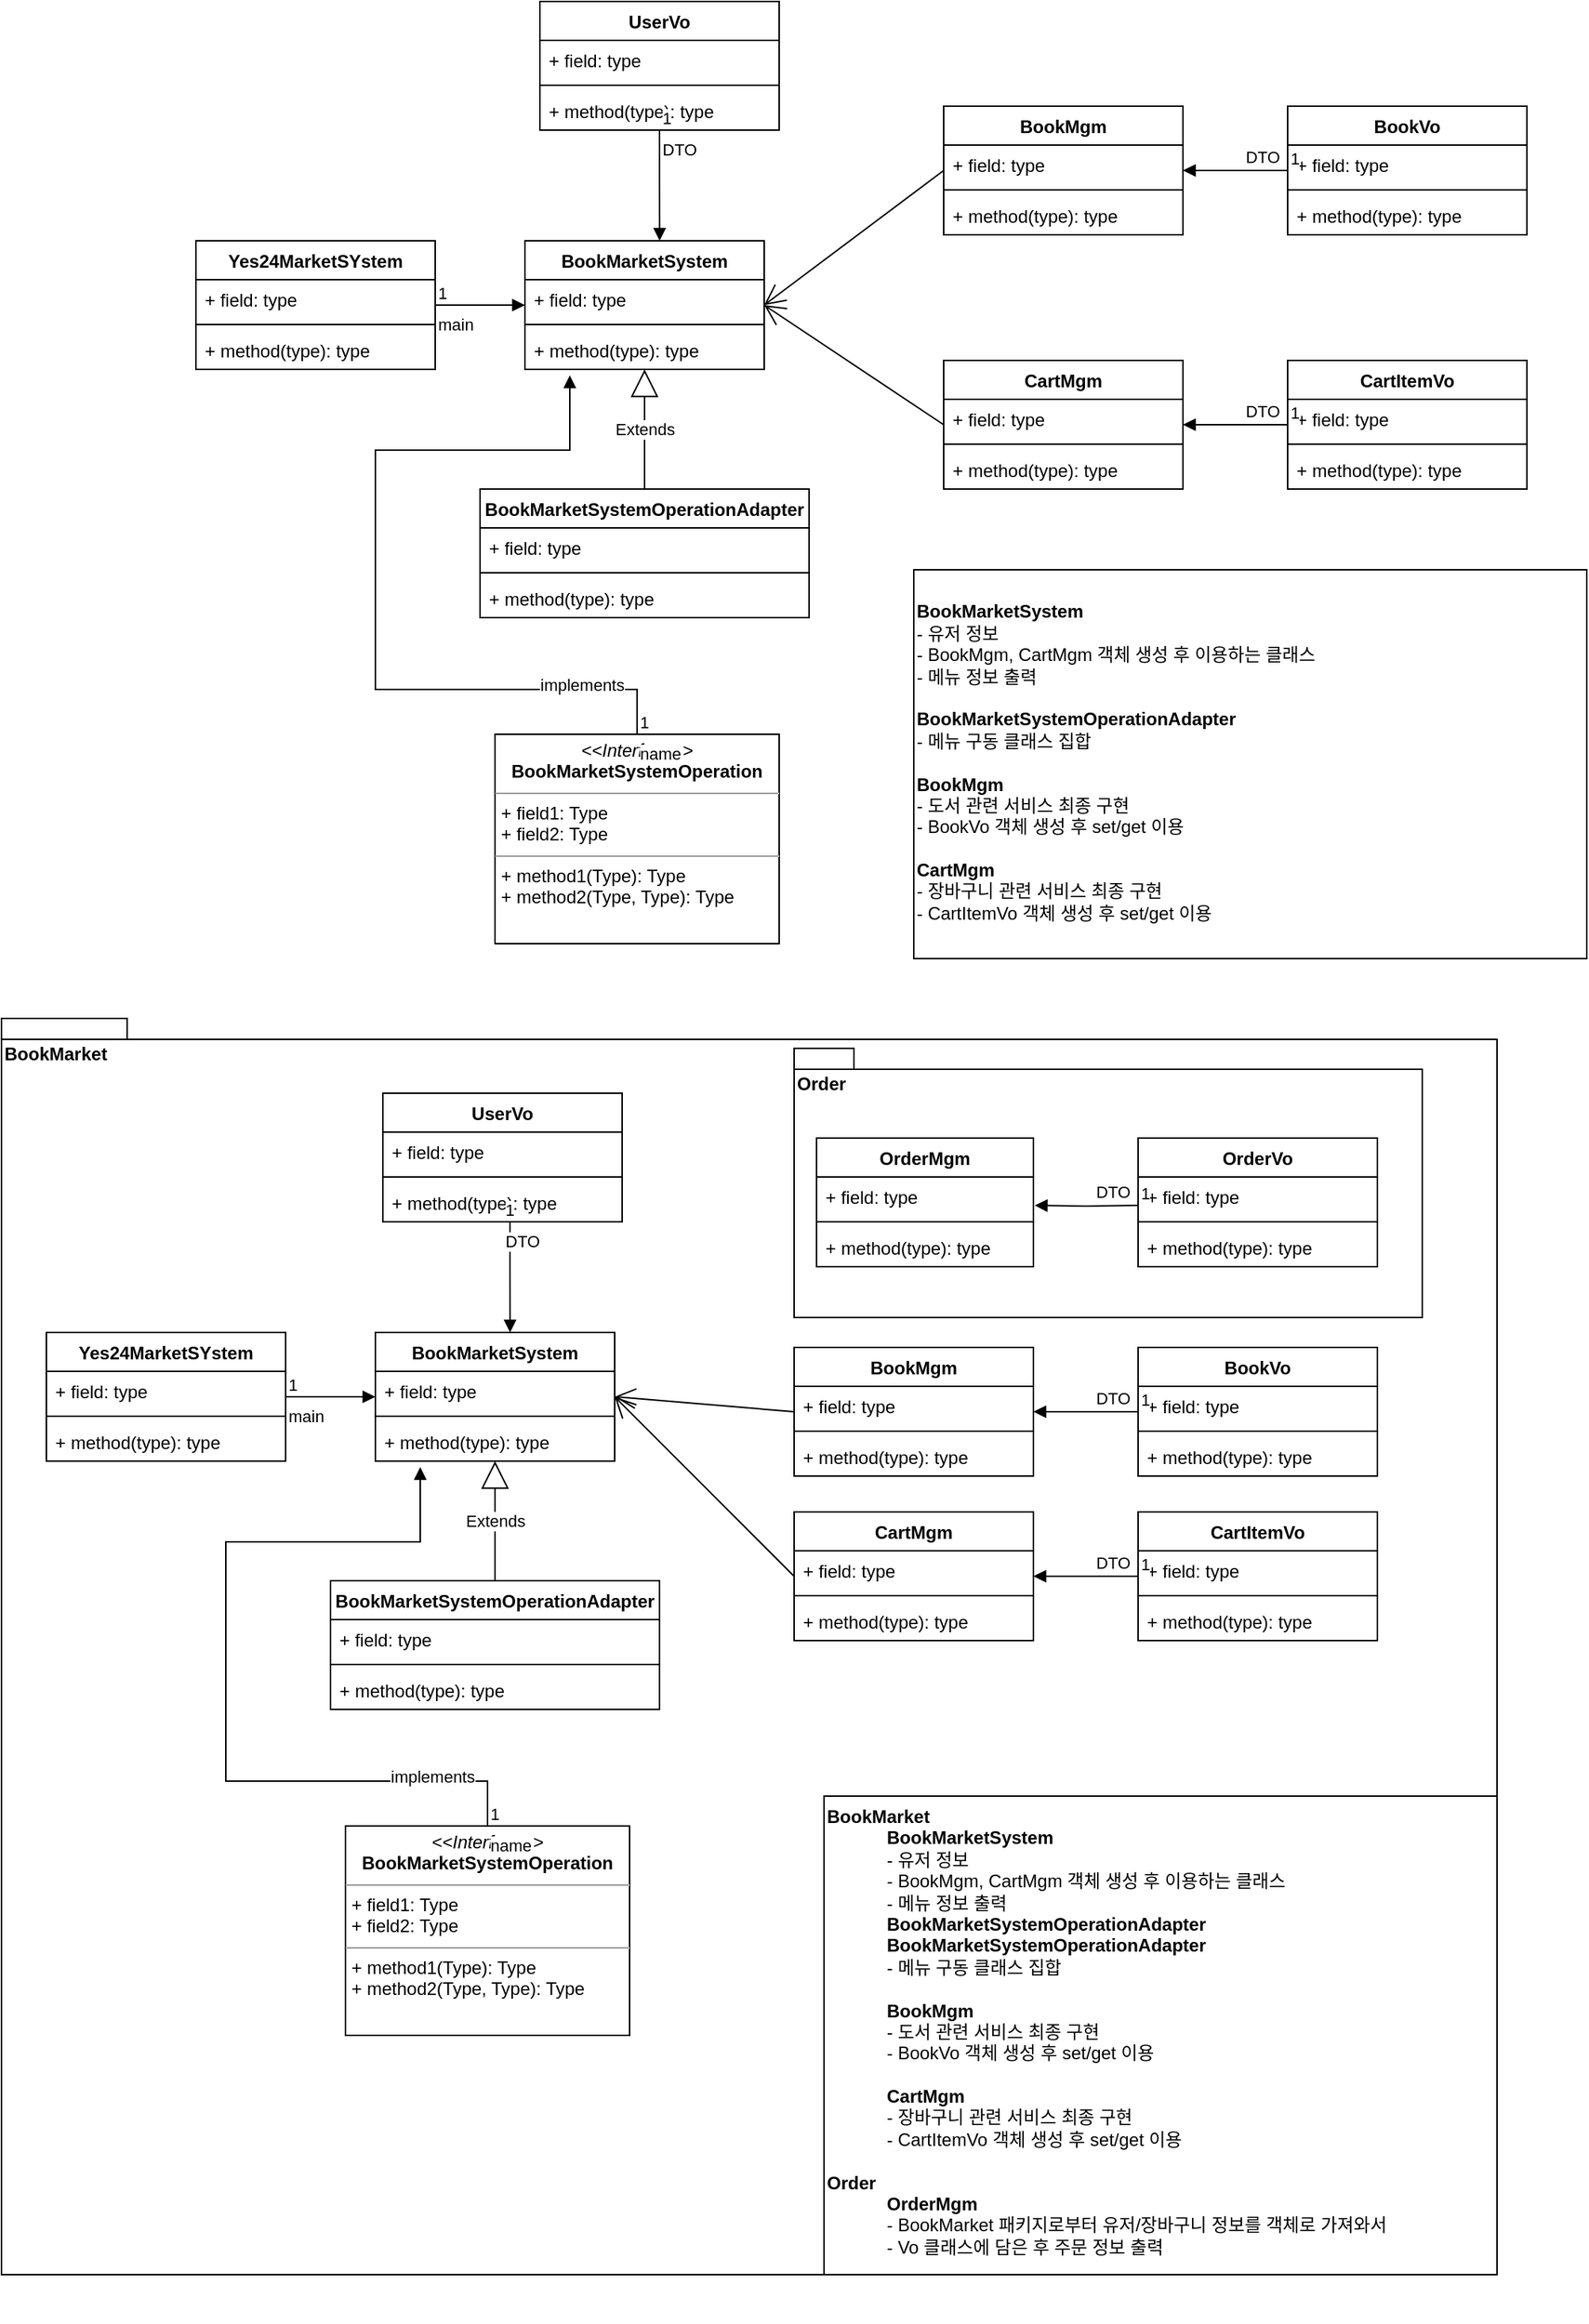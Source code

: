 <mxfile version="21.0.6" type="gitlab">
  <diagram id="C5RBs43oDa-KdzZeNtuy" name="Page-1">
    <mxGraphModel dx="2360" dy="715" grid="1" gridSize="10" guides="1" tooltips="1" connect="1" arrows="1" fold="1" page="1" pageScale="1" pageWidth="827" pageHeight="1169" math="0" shadow="0">
      <root>
        <mxCell id="WIyWlLk6GJQsqaUBKTNV-0" />
        <mxCell id="WIyWlLk6GJQsqaUBKTNV-1" parent="WIyWlLk6GJQsqaUBKTNV-0" />
        <mxCell id="LQN8bgo4I0z89hcwn47e-52" value="BookMarket" style="shape=folder;fontStyle=1;spacingTop=10;tabWidth=40;tabHeight=14;tabPosition=left;html=1;whiteSpace=wrap;align=left;verticalAlign=top;" vertex="1" parent="WIyWlLk6GJQsqaUBKTNV-1">
          <mxGeometry x="-370" y="720" width="1000" height="840" as="geometry" />
        </mxCell>
        <mxCell id="460vNjcU1viaI7TTFJsn-0" value="BookMarketSystem" style="swimlane;fontStyle=1;align=center;verticalAlign=top;childLayout=stackLayout;horizontal=1;startSize=26;horizontalStack=0;resizeParent=1;resizeParentMax=0;resizeLast=0;collapsible=1;marginBottom=0;movable=1;resizable=1;rotatable=1;deletable=1;editable=1;connectable=1;" parent="WIyWlLk6GJQsqaUBKTNV-1" vertex="1">
          <mxGeometry x="-20" y="200" width="160" height="86" as="geometry" />
        </mxCell>
        <mxCell id="460vNjcU1viaI7TTFJsn-1" value="+ field: type" style="text;strokeColor=none;fillColor=none;align=left;verticalAlign=top;spacingLeft=4;spacingRight=4;overflow=hidden;rotatable=0;points=[[0,0.5],[1,0.5]];portConstraint=eastwest;movable=0;resizable=0;deletable=0;editable=0;connectable=0;" parent="460vNjcU1viaI7TTFJsn-0" vertex="1">
          <mxGeometry y="26" width="160" height="26" as="geometry" />
        </mxCell>
        <mxCell id="460vNjcU1viaI7TTFJsn-2" value="" style="line;strokeWidth=1;fillColor=none;align=left;verticalAlign=middle;spacingTop=-1;spacingLeft=3;spacingRight=3;rotatable=0;labelPosition=right;points=[];portConstraint=eastwest;movable=0;resizable=0;deletable=0;editable=0;connectable=0;" parent="460vNjcU1viaI7TTFJsn-0" vertex="1">
          <mxGeometry y="52" width="160" height="8" as="geometry" />
        </mxCell>
        <mxCell id="460vNjcU1viaI7TTFJsn-3" value="+ method(type): type" style="text;strokeColor=none;fillColor=none;align=left;verticalAlign=top;spacingLeft=4;spacingRight=4;overflow=hidden;rotatable=0;points=[[0,0.5],[1,0.5]];portConstraint=eastwest;movable=0;resizable=0;deletable=0;editable=0;connectable=0;" parent="460vNjcU1viaI7TTFJsn-0" vertex="1">
          <mxGeometry y="60" width="160" height="26" as="geometry" />
        </mxCell>
        <mxCell id="460vNjcU1viaI7TTFJsn-28" value="BookMarketSystemOperationAdapter&#xa;&#xa;" style="swimlane;fontStyle=1;align=center;verticalAlign=top;childLayout=stackLayout;horizontal=1;startSize=26;horizontalStack=0;resizeParent=1;resizeParentMax=0;resizeLast=0;collapsible=1;marginBottom=0;movable=1;resizable=1;rotatable=1;deletable=1;editable=1;connectable=1;" parent="WIyWlLk6GJQsqaUBKTNV-1" vertex="1">
          <mxGeometry x="-50" y="366" width="220" height="86" as="geometry" />
        </mxCell>
        <mxCell id="460vNjcU1viaI7TTFJsn-29" value="+ field: type" style="text;strokeColor=none;fillColor=none;align=left;verticalAlign=top;spacingLeft=4;spacingRight=4;overflow=hidden;rotatable=1;points=[[0,0.5],[1,0.5]];portConstraint=eastwest;movable=1;resizable=1;deletable=1;editable=1;connectable=1;" parent="460vNjcU1viaI7TTFJsn-28" vertex="1">
          <mxGeometry y="26" width="220" height="26" as="geometry" />
        </mxCell>
        <mxCell id="460vNjcU1viaI7TTFJsn-30" value="" style="line;strokeWidth=1;fillColor=none;align=left;verticalAlign=middle;spacingTop=-1;spacingLeft=3;spacingRight=3;rotatable=1;labelPosition=right;points=[];portConstraint=eastwest;movable=1;resizable=1;deletable=1;editable=1;connectable=1;" parent="460vNjcU1viaI7TTFJsn-28" vertex="1">
          <mxGeometry y="52" width="220" height="8" as="geometry" />
        </mxCell>
        <mxCell id="460vNjcU1viaI7TTFJsn-31" value="+ method(type): type" style="text;strokeColor=none;fillColor=none;align=left;verticalAlign=top;spacingLeft=4;spacingRight=4;overflow=hidden;rotatable=1;points=[[0,0.5],[1,0.5]];portConstraint=eastwest;movable=1;resizable=1;deletable=1;editable=1;connectable=1;" parent="460vNjcU1viaI7TTFJsn-28" vertex="1">
          <mxGeometry y="60" width="220" height="26" as="geometry" />
        </mxCell>
        <mxCell id="460vNjcU1viaI7TTFJsn-32" value="BookMgm&#xa;" style="swimlane;fontStyle=1;align=center;verticalAlign=top;childLayout=stackLayout;horizontal=1;startSize=26;horizontalStack=0;resizeParent=1;resizeParentMax=0;resizeLast=0;collapsible=1;marginBottom=0;movable=1;resizable=1;rotatable=1;deletable=1;editable=1;connectable=1;" parent="WIyWlLk6GJQsqaUBKTNV-1" vertex="1">
          <mxGeometry x="260" y="110" width="160" height="86" as="geometry" />
        </mxCell>
        <mxCell id="460vNjcU1viaI7TTFJsn-33" value="+ field: type" style="text;strokeColor=none;fillColor=none;align=left;verticalAlign=top;spacingLeft=4;spacingRight=4;overflow=hidden;rotatable=0;points=[[0,0.5],[1,0.5]];portConstraint=eastwest;movable=0;resizable=0;deletable=0;editable=0;connectable=0;" parent="460vNjcU1viaI7TTFJsn-32" vertex="1">
          <mxGeometry y="26" width="160" height="26" as="geometry" />
        </mxCell>
        <mxCell id="460vNjcU1viaI7TTFJsn-34" value="" style="line;strokeWidth=1;fillColor=none;align=left;verticalAlign=middle;spacingTop=-1;spacingLeft=3;spacingRight=3;rotatable=0;labelPosition=right;points=[];portConstraint=eastwest;movable=0;resizable=0;deletable=0;editable=0;connectable=0;" parent="460vNjcU1viaI7TTFJsn-32" vertex="1">
          <mxGeometry y="52" width="160" height="8" as="geometry" />
        </mxCell>
        <mxCell id="460vNjcU1viaI7TTFJsn-35" value="+ method(type): type" style="text;strokeColor=none;fillColor=none;align=left;verticalAlign=top;spacingLeft=4;spacingRight=4;overflow=hidden;rotatable=0;points=[[0,0.5],[1,0.5]];portConstraint=eastwest;movable=0;resizable=0;deletable=0;editable=0;connectable=0;" parent="460vNjcU1viaI7TTFJsn-32" vertex="1">
          <mxGeometry y="60" width="160" height="26" as="geometry" />
        </mxCell>
        <mxCell id="460vNjcU1viaI7TTFJsn-36" value="BookVo" style="swimlane;fontStyle=1;align=center;verticalAlign=top;childLayout=stackLayout;horizontal=1;startSize=26;horizontalStack=0;resizeParent=1;resizeParentMax=0;resizeLast=0;collapsible=1;marginBottom=0;movable=1;resizable=1;rotatable=1;deletable=1;editable=1;connectable=1;" parent="WIyWlLk6GJQsqaUBKTNV-1" vertex="1">
          <mxGeometry x="490" y="110" width="160" height="86" as="geometry" />
        </mxCell>
        <mxCell id="460vNjcU1viaI7TTFJsn-37" value="+ field: type" style="text;strokeColor=none;fillColor=none;align=left;verticalAlign=top;spacingLeft=4;spacingRight=4;overflow=hidden;rotatable=0;points=[[0,0.5],[1,0.5]];portConstraint=eastwest;movable=0;resizable=0;deletable=0;editable=0;connectable=0;" parent="460vNjcU1viaI7TTFJsn-36" vertex="1">
          <mxGeometry y="26" width="160" height="26" as="geometry" />
        </mxCell>
        <mxCell id="460vNjcU1viaI7TTFJsn-38" value="" style="line;strokeWidth=1;fillColor=none;align=left;verticalAlign=middle;spacingTop=-1;spacingLeft=3;spacingRight=3;rotatable=0;labelPosition=right;points=[];portConstraint=eastwest;movable=0;resizable=0;deletable=0;editable=0;connectable=0;" parent="460vNjcU1viaI7TTFJsn-36" vertex="1">
          <mxGeometry y="52" width="160" height="8" as="geometry" />
        </mxCell>
        <mxCell id="460vNjcU1viaI7TTFJsn-39" value="+ method(type): type" style="text;strokeColor=none;fillColor=none;align=left;verticalAlign=top;spacingLeft=4;spacingRight=4;overflow=hidden;rotatable=0;points=[[0,0.5],[1,0.5]];portConstraint=eastwest;movable=0;resizable=0;deletable=0;editable=0;connectable=0;" parent="460vNjcU1viaI7TTFJsn-36" vertex="1">
          <mxGeometry y="60" width="160" height="26" as="geometry" />
        </mxCell>
        <mxCell id="460vNjcU1viaI7TTFJsn-40" value="CartItemVo" style="swimlane;fontStyle=1;align=center;verticalAlign=top;childLayout=stackLayout;horizontal=1;startSize=26;horizontalStack=0;resizeParent=1;resizeParentMax=0;resizeLast=0;collapsible=1;marginBottom=0;movable=1;resizable=1;rotatable=1;deletable=1;editable=1;connectable=1;" parent="WIyWlLk6GJQsqaUBKTNV-1" vertex="1">
          <mxGeometry x="490" y="280" width="160" height="86" as="geometry" />
        </mxCell>
        <mxCell id="460vNjcU1viaI7TTFJsn-41" value="+ field: type" style="text;strokeColor=none;fillColor=none;align=left;verticalAlign=top;spacingLeft=4;spacingRight=4;overflow=hidden;rotatable=0;points=[[0,0.5],[1,0.5]];portConstraint=eastwest;movable=0;resizable=0;deletable=0;editable=0;connectable=0;" parent="460vNjcU1viaI7TTFJsn-40" vertex="1">
          <mxGeometry y="26" width="160" height="26" as="geometry" />
        </mxCell>
        <mxCell id="460vNjcU1viaI7TTFJsn-42" value="" style="line;strokeWidth=1;fillColor=none;align=left;verticalAlign=middle;spacingTop=-1;spacingLeft=3;spacingRight=3;rotatable=0;labelPosition=right;points=[];portConstraint=eastwest;movable=0;resizable=0;deletable=0;editable=0;connectable=0;" parent="460vNjcU1viaI7TTFJsn-40" vertex="1">
          <mxGeometry y="52" width="160" height="8" as="geometry" />
        </mxCell>
        <mxCell id="460vNjcU1viaI7TTFJsn-43" value="+ method(type): type" style="text;strokeColor=none;fillColor=none;align=left;verticalAlign=top;spacingLeft=4;spacingRight=4;overflow=hidden;rotatable=0;points=[[0,0.5],[1,0.5]];portConstraint=eastwest;movable=0;resizable=0;deletable=0;editable=0;connectable=0;" parent="460vNjcU1viaI7TTFJsn-40" vertex="1">
          <mxGeometry y="60" width="160" height="26" as="geometry" />
        </mxCell>
        <mxCell id="460vNjcU1viaI7TTFJsn-44" value="CartMgm" style="swimlane;fontStyle=1;align=center;verticalAlign=top;childLayout=stackLayout;horizontal=1;startSize=26;horizontalStack=0;resizeParent=1;resizeParentMax=0;resizeLast=0;collapsible=1;marginBottom=0;movable=1;resizable=1;rotatable=1;deletable=1;editable=1;connectable=1;" parent="WIyWlLk6GJQsqaUBKTNV-1" vertex="1">
          <mxGeometry x="260" y="280" width="160" height="86" as="geometry" />
        </mxCell>
        <mxCell id="460vNjcU1viaI7TTFJsn-45" value="+ field: type" style="text;strokeColor=none;fillColor=none;align=left;verticalAlign=top;spacingLeft=4;spacingRight=4;overflow=hidden;rotatable=0;points=[[0,0.5],[1,0.5]];portConstraint=eastwest;movable=0;resizable=0;deletable=0;editable=0;connectable=0;" parent="460vNjcU1viaI7TTFJsn-44" vertex="1">
          <mxGeometry y="26" width="160" height="26" as="geometry" />
        </mxCell>
        <mxCell id="460vNjcU1viaI7TTFJsn-46" value="" style="line;strokeWidth=1;fillColor=none;align=left;verticalAlign=middle;spacingTop=-1;spacingLeft=3;spacingRight=3;rotatable=0;labelPosition=right;points=[];portConstraint=eastwest;movable=0;resizable=0;deletable=0;editable=0;connectable=0;" parent="460vNjcU1viaI7TTFJsn-44" vertex="1">
          <mxGeometry y="52" width="160" height="8" as="geometry" />
        </mxCell>
        <mxCell id="460vNjcU1viaI7TTFJsn-47" value="+ method(type): type" style="text;strokeColor=none;fillColor=none;align=left;verticalAlign=top;spacingLeft=4;spacingRight=4;overflow=hidden;rotatable=0;points=[[0,0.5],[1,0.5]];portConstraint=eastwest;movable=0;resizable=0;deletable=0;editable=0;connectable=0;" parent="460vNjcU1viaI7TTFJsn-44" vertex="1">
          <mxGeometry y="60" width="160" height="26" as="geometry" />
        </mxCell>
        <mxCell id="460vNjcU1viaI7TTFJsn-48" value="UserVo" style="swimlane;fontStyle=1;align=center;verticalAlign=top;childLayout=stackLayout;horizontal=1;startSize=26;horizontalStack=0;resizeParent=1;resizeParentMax=0;resizeLast=0;collapsible=1;marginBottom=0;movable=1;resizable=1;rotatable=1;deletable=1;editable=1;connectable=1;" parent="WIyWlLk6GJQsqaUBKTNV-1" vertex="1">
          <mxGeometry x="-10" y="40" width="160" height="86" as="geometry" />
        </mxCell>
        <mxCell id="460vNjcU1viaI7TTFJsn-49" value="+ field: type" style="text;strokeColor=none;fillColor=none;align=left;verticalAlign=top;spacingLeft=4;spacingRight=4;overflow=hidden;rotatable=0;points=[[0,0.5],[1,0.5]];portConstraint=eastwest;movable=0;resizable=0;deletable=0;editable=0;connectable=0;" parent="460vNjcU1viaI7TTFJsn-48" vertex="1">
          <mxGeometry y="26" width="160" height="26" as="geometry" />
        </mxCell>
        <mxCell id="460vNjcU1viaI7TTFJsn-50" value="" style="line;strokeWidth=1;fillColor=none;align=left;verticalAlign=middle;spacingTop=-1;spacingLeft=3;spacingRight=3;rotatable=0;labelPosition=right;points=[];portConstraint=eastwest;movable=0;resizable=0;deletable=0;editable=0;connectable=0;" parent="460vNjcU1viaI7TTFJsn-48" vertex="1">
          <mxGeometry y="52" width="160" height="8" as="geometry" />
        </mxCell>
        <mxCell id="460vNjcU1viaI7TTFJsn-51" value="+ method(type): type" style="text;strokeColor=none;fillColor=none;align=left;verticalAlign=top;spacingLeft=4;spacingRight=4;overflow=hidden;rotatable=0;points=[[0,0.5],[1,0.5]];portConstraint=eastwest;movable=0;resizable=0;deletable=0;editable=0;connectable=0;" parent="460vNjcU1viaI7TTFJsn-48" vertex="1">
          <mxGeometry y="60" width="160" height="26" as="geometry" />
        </mxCell>
        <mxCell id="460vNjcU1viaI7TTFJsn-52" value="Yes24MarketSYstem" style="swimlane;fontStyle=1;align=center;verticalAlign=top;childLayout=stackLayout;horizontal=1;startSize=26;horizontalStack=0;resizeParent=1;resizeParentMax=0;resizeLast=0;collapsible=1;marginBottom=0;movable=1;resizable=1;rotatable=1;deletable=1;editable=1;connectable=1;" parent="WIyWlLk6GJQsqaUBKTNV-1" vertex="1">
          <mxGeometry x="-240" y="200" width="160" height="86" as="geometry" />
        </mxCell>
        <mxCell id="460vNjcU1viaI7TTFJsn-53" value="+ field: type" style="text;strokeColor=none;fillColor=none;align=left;verticalAlign=top;spacingLeft=4;spacingRight=4;overflow=hidden;rotatable=0;points=[[0,0.5],[1,0.5]];portConstraint=eastwest;movable=0;resizable=0;deletable=0;editable=0;connectable=0;" parent="460vNjcU1viaI7TTFJsn-52" vertex="1">
          <mxGeometry y="26" width="160" height="26" as="geometry" />
        </mxCell>
        <mxCell id="460vNjcU1viaI7TTFJsn-54" value="" style="line;strokeWidth=1;fillColor=none;align=left;verticalAlign=middle;spacingTop=-1;spacingLeft=3;spacingRight=3;rotatable=0;labelPosition=right;points=[];portConstraint=eastwest;movable=0;resizable=0;deletable=0;editable=0;connectable=0;" parent="460vNjcU1viaI7TTFJsn-52" vertex="1">
          <mxGeometry y="52" width="160" height="8" as="geometry" />
        </mxCell>
        <mxCell id="460vNjcU1viaI7TTFJsn-55" value="+ method(type): type" style="text;strokeColor=none;fillColor=none;align=left;verticalAlign=top;spacingLeft=4;spacingRight=4;overflow=hidden;rotatable=0;points=[[0,0.5],[1,0.5]];portConstraint=eastwest;movable=0;resizable=0;deletable=0;editable=0;connectable=0;" parent="460vNjcU1viaI7TTFJsn-52" vertex="1">
          <mxGeometry y="60" width="160" height="26" as="geometry" />
        </mxCell>
        <mxCell id="460vNjcU1viaI7TTFJsn-57" value="&lt;p style=&quot;margin: 0px ; margin-top: 4px ; text-align: center&quot;&gt;&lt;i&gt;&amp;lt;&amp;lt;Interface&amp;gt;&amp;gt;&lt;/i&gt;&lt;br&gt;&lt;b&gt;BookMarketSystemOperation&lt;/b&gt;&lt;/p&gt;&lt;hr size=&quot;1&quot;&gt;&lt;p style=&quot;margin: 0px ; margin-left: 4px&quot;&gt;+ field1: Type&lt;br&gt;+ field2: Type&lt;/p&gt;&lt;hr size=&quot;1&quot;&gt;&lt;p style=&quot;margin: 0px ; margin-left: 4px&quot;&gt;+ method1(Type): Type&lt;br&gt;+ method2(Type, Type): Type&lt;/p&gt;" style="verticalAlign=top;align=left;overflow=fill;fontSize=12;fontFamily=Helvetica;html=1;" parent="WIyWlLk6GJQsqaUBKTNV-1" vertex="1">
          <mxGeometry x="-40" y="530" width="190" height="140" as="geometry" />
        </mxCell>
        <mxCell id="460vNjcU1viaI7TTFJsn-60" value="Extends" style="endArrow=block;endSize=16;endFill=0;html=1;rounded=0;exitX=0.5;exitY=0;exitDx=0;exitDy=0;entryX=0.5;entryY=1;entryDx=0;entryDy=0;" parent="WIyWlLk6GJQsqaUBKTNV-1" source="460vNjcU1viaI7TTFJsn-28" target="460vNjcU1viaI7TTFJsn-0" edge="1">
          <mxGeometry width="160" relative="1" as="geometry">
            <mxPoint x="310" y="280" as="sourcePoint" />
            <mxPoint x="470" y="280" as="targetPoint" />
          </mxGeometry>
        </mxCell>
        <mxCell id="460vNjcU1viaI7TTFJsn-62" value="main" style="endArrow=block;endFill=1;html=1;edgeStyle=orthogonalEdgeStyle;align=left;verticalAlign=top;rounded=0;exitX=1;exitY=0.5;exitDx=0;exitDy=0;entryX=0;entryY=0.5;entryDx=0;entryDy=0;" parent="WIyWlLk6GJQsqaUBKTNV-1" source="460vNjcU1viaI7TTFJsn-52" target="460vNjcU1viaI7TTFJsn-0" edge="1">
          <mxGeometry x="-1" relative="1" as="geometry">
            <mxPoint x="310" y="280" as="sourcePoint" />
            <mxPoint x="470" y="280" as="targetPoint" />
          </mxGeometry>
        </mxCell>
        <mxCell id="460vNjcU1viaI7TTFJsn-63" value="1" style="edgeLabel;resizable=0;html=1;align=left;verticalAlign=bottom;" parent="460vNjcU1viaI7TTFJsn-62" connectable="0" vertex="1">
          <mxGeometry x="-1" relative="1" as="geometry" />
        </mxCell>
        <mxCell id="460vNjcU1viaI7TTFJsn-64" value="DTO" style="endArrow=block;endFill=1;html=1;edgeStyle=orthogonalEdgeStyle;align=left;verticalAlign=top;rounded=0;exitX=0.5;exitY=1;exitDx=0;exitDy=0;entryX=0.563;entryY=0;entryDx=0;entryDy=0;entryPerimeter=0;" parent="WIyWlLk6GJQsqaUBKTNV-1" source="460vNjcU1viaI7TTFJsn-48" target="460vNjcU1viaI7TTFJsn-0" edge="1">
          <mxGeometry x="-1" relative="1" as="geometry">
            <mxPoint x="220" y="160" as="sourcePoint" />
            <mxPoint x="380" y="160" as="targetPoint" />
            <Array as="points">
              <mxPoint x="70" y="160" />
              <mxPoint x="70" y="160" />
            </Array>
          </mxGeometry>
        </mxCell>
        <mxCell id="460vNjcU1viaI7TTFJsn-65" value="1" style="edgeLabel;resizable=0;html=1;align=left;verticalAlign=bottom;" parent="460vNjcU1viaI7TTFJsn-64" connectable="0" vertex="1">
          <mxGeometry x="-1" relative="1" as="geometry" />
        </mxCell>
        <mxCell id="460vNjcU1viaI7TTFJsn-66" value="name" style="endArrow=block;endFill=1;html=1;edgeStyle=orthogonalEdgeStyle;align=left;verticalAlign=top;rounded=0;exitX=0.5;exitY=0;exitDx=0;exitDy=0;" parent="WIyWlLk6GJQsqaUBKTNV-1" source="460vNjcU1viaI7TTFJsn-57" edge="1">
          <mxGeometry x="-1" relative="1" as="geometry">
            <mxPoint x="220" y="490" as="sourcePoint" />
            <mxPoint x="10" y="290" as="targetPoint" />
            <Array as="points">
              <mxPoint x="55" y="500" />
              <mxPoint x="-120" y="500" />
              <mxPoint x="-120" y="340" />
              <mxPoint x="10" y="340" />
            </Array>
          </mxGeometry>
        </mxCell>
        <mxCell id="460vNjcU1viaI7TTFJsn-67" value="1" style="edgeLabel;resizable=0;html=1;align=left;verticalAlign=bottom;" parent="460vNjcU1viaI7TTFJsn-66" connectable="0" vertex="1">
          <mxGeometry x="-1" relative="1" as="geometry" />
        </mxCell>
        <mxCell id="460vNjcU1viaI7TTFJsn-68" value="implements" style="edgeLabel;html=1;align=center;verticalAlign=middle;resizable=0;points=[];" parent="460vNjcU1viaI7TTFJsn-66" vertex="1" connectable="0">
          <mxGeometry x="-0.755" y="-3" relative="1" as="geometry">
            <mxPoint as="offset" />
          </mxGeometry>
        </mxCell>
        <mxCell id="460vNjcU1viaI7TTFJsn-69" value="DTO" style="endArrow=block;endFill=1;html=1;edgeStyle=orthogonalEdgeStyle;align=right;verticalAlign=bottom;rounded=0;exitX=0;exitY=0.5;exitDx=0;exitDy=0;entryX=1;entryY=0.5;entryDx=0;entryDy=0;labelPosition=left;verticalLabelPosition=top;" parent="WIyWlLk6GJQsqaUBKTNV-1" source="460vNjcU1viaI7TTFJsn-36" target="460vNjcU1viaI7TTFJsn-32" edge="1">
          <mxGeometry x="-0.892" relative="1" as="geometry">
            <mxPoint x="140" y="136.0" as="sourcePoint" />
            <mxPoint x="140.08" y="210" as="targetPoint" />
            <Array as="points" />
            <mxPoint as="offset" />
          </mxGeometry>
        </mxCell>
        <mxCell id="460vNjcU1viaI7TTFJsn-70" value="1" style="edgeLabel;resizable=0;html=1;align=left;verticalAlign=bottom;" parent="460vNjcU1viaI7TTFJsn-69" connectable="0" vertex="1">
          <mxGeometry x="-1" relative="1" as="geometry" />
        </mxCell>
        <mxCell id="460vNjcU1viaI7TTFJsn-76" value="DTO" style="endArrow=block;endFill=1;html=1;edgeStyle=orthogonalEdgeStyle;align=right;verticalAlign=bottom;rounded=0;exitX=0;exitY=0.5;exitDx=0;exitDy=0;entryX=1;entryY=0.5;entryDx=0;entryDy=0;labelPosition=left;verticalLabelPosition=top;" parent="WIyWlLk6GJQsqaUBKTNV-1" source="460vNjcU1viaI7TTFJsn-40" target="460vNjcU1viaI7TTFJsn-44" edge="1">
          <mxGeometry x="-0.892" relative="1" as="geometry">
            <mxPoint x="500" y="212.0" as="sourcePoint" />
            <mxPoint x="430" y="212.0" as="targetPoint" />
            <Array as="points" />
            <mxPoint as="offset" />
          </mxGeometry>
        </mxCell>
        <mxCell id="460vNjcU1viaI7TTFJsn-77" value="1" style="edgeLabel;resizable=0;html=1;align=left;verticalAlign=bottom;" parent="460vNjcU1viaI7TTFJsn-76" connectable="0" vertex="1">
          <mxGeometry x="-1" relative="1" as="geometry" />
        </mxCell>
        <mxCell id="460vNjcU1viaI7TTFJsn-78" value="" style="endArrow=open;endFill=1;endSize=12;html=1;rounded=0;exitX=0;exitY=0.5;exitDx=0;exitDy=0;entryX=1;entryY=0.5;entryDx=0;entryDy=0;" parent="WIyWlLk6GJQsqaUBKTNV-1" source="460vNjcU1viaI7TTFJsn-32" target="460vNjcU1viaI7TTFJsn-0" edge="1">
          <mxGeometry width="160" relative="1" as="geometry">
            <mxPoint x="220" y="270" as="sourcePoint" />
            <mxPoint x="380" y="270" as="targetPoint" />
          </mxGeometry>
        </mxCell>
        <mxCell id="460vNjcU1viaI7TTFJsn-79" value="" style="endArrow=open;endFill=1;endSize=12;html=1;rounded=0;exitX=0;exitY=0.5;exitDx=0;exitDy=0;entryX=1;entryY=0.5;entryDx=0;entryDy=0;" parent="WIyWlLk6GJQsqaUBKTNV-1" source="460vNjcU1viaI7TTFJsn-44" target="460vNjcU1viaI7TTFJsn-0" edge="1">
          <mxGeometry width="160" relative="1" as="geometry">
            <mxPoint x="220" y="270" as="sourcePoint" />
            <mxPoint x="380" y="270" as="targetPoint" />
          </mxGeometry>
        </mxCell>
        <mxCell id="hhYMXP6VlpOht1bkVE_R-0" value="&lt;br&gt;&lt;span style=&quot;color: rgb(0, 0, 0); font-family: Helvetica; font-size: 12px; font-style: normal; font-variant-ligatures: normal; font-variant-caps: normal; font-weight: 700; letter-spacing: normal; orphans: 2; text-indent: 0px; text-transform: none; widows: 2; word-spacing: 0px; -webkit-text-stroke-width: 0px; background-color: rgb(251, 251, 251); text-decoration-thickness: initial; text-decoration-style: initial; text-decoration-color: initial; float: none; display: inline !important;&quot;&gt;BookMarketSystem&lt;/span&gt;&lt;br&gt;- 유저 정보&lt;br&gt;- BookMgm, CartMgm 객체 생성 후 이용하는 클래스&lt;br&gt;- 메뉴 정보 출력&lt;br&gt;&lt;br&gt;&lt;b&gt;BookMarketSystemOperationAdapter&lt;/b&gt;&lt;br&gt;&lt;div style=&quot;border-color: var(--border-color); padding: 0px; margin: 0px;&quot;&gt;- 메뉴 구동 클래스 집합&lt;/div&gt;&lt;div style=&quot;border-color: var(--border-color); padding: 0px; margin: 0px;&quot;&gt;&lt;br&gt;&lt;/div&gt;&lt;div style=&quot;border-color: var(--border-color); padding: 0px; margin: 0px;&quot;&gt;&lt;b&gt;BookMgm&lt;/b&gt;&lt;div style=&quot;border-color: var(--border-color); padding: 0px; margin: 0px;&quot;&gt;- 도서 관련 서비스 최종 구현&lt;/div&gt;&lt;div style=&quot;border-color: var(--border-color); padding: 0px; margin: 0px;&quot;&gt;- BookVo 객체 생성 후 set/get 이용&lt;/div&gt;&lt;div style=&quot;border-color: var(--border-color); padding: 0px; margin: 0px;&quot;&gt;&lt;br&gt;&lt;/div&gt;&lt;div style=&quot;border-color: var(--border-color); padding: 0px; margin: 0px;&quot;&gt;&lt;b&gt;CartMgm&lt;/b&gt;&lt;/div&gt;&lt;div style=&quot;border-color: var(--border-color); padding: 0px; margin: 0px;&quot;&gt;- 장바구니 관련 서비스 최종 구현&lt;/div&gt;&lt;div style=&quot;border-color: var(--border-color); padding: 0px; margin: 0px;&quot;&gt;- CartItemVo 객체 생성 후 set/get 이용&lt;/div&gt;&lt;/div&gt;" style="whiteSpace=wrap;html=1;align=left;verticalAlign=top;" parent="WIyWlLk6GJQsqaUBKTNV-1" vertex="1">
          <mxGeometry x="240" y="420" width="450" height="260" as="geometry" />
        </mxCell>
        <mxCell id="LQN8bgo4I0z89hcwn47e-0" value="BookMarketSystem" style="swimlane;fontStyle=1;align=center;verticalAlign=top;childLayout=stackLayout;horizontal=1;startSize=26;horizontalStack=0;resizeParent=1;resizeParentMax=0;resizeLast=0;collapsible=1;marginBottom=0;movable=1;resizable=1;rotatable=1;deletable=1;editable=1;connectable=1;" vertex="1" parent="WIyWlLk6GJQsqaUBKTNV-1">
          <mxGeometry x="-120" y="930" width="160" height="86" as="geometry" />
        </mxCell>
        <mxCell id="LQN8bgo4I0z89hcwn47e-1" value="+ field: type" style="text;strokeColor=none;fillColor=none;align=left;verticalAlign=top;spacingLeft=4;spacingRight=4;overflow=hidden;rotatable=0;points=[[0,0.5],[1,0.5]];portConstraint=eastwest;movable=0;resizable=0;deletable=0;editable=0;connectable=0;" vertex="1" parent="LQN8bgo4I0z89hcwn47e-0">
          <mxGeometry y="26" width="160" height="26" as="geometry" />
        </mxCell>
        <mxCell id="LQN8bgo4I0z89hcwn47e-2" value="" style="line;strokeWidth=1;fillColor=none;align=left;verticalAlign=middle;spacingTop=-1;spacingLeft=3;spacingRight=3;rotatable=0;labelPosition=right;points=[];portConstraint=eastwest;movable=0;resizable=0;deletable=0;editable=0;connectable=0;" vertex="1" parent="LQN8bgo4I0z89hcwn47e-0">
          <mxGeometry y="52" width="160" height="8" as="geometry" />
        </mxCell>
        <mxCell id="LQN8bgo4I0z89hcwn47e-3" value="+ method(type): type" style="text;strokeColor=none;fillColor=none;align=left;verticalAlign=top;spacingLeft=4;spacingRight=4;overflow=hidden;rotatable=0;points=[[0,0.5],[1,0.5]];portConstraint=eastwest;movable=0;resizable=0;deletable=0;editable=0;connectable=0;" vertex="1" parent="LQN8bgo4I0z89hcwn47e-0">
          <mxGeometry y="60" width="160" height="26" as="geometry" />
        </mxCell>
        <mxCell id="LQN8bgo4I0z89hcwn47e-4" value="BookMarketSystemOperationAdapter&#xa;&#xa;" style="swimlane;fontStyle=1;align=center;verticalAlign=top;childLayout=stackLayout;horizontal=1;startSize=26;horizontalStack=0;resizeParent=1;resizeParentMax=0;resizeLast=0;collapsible=1;marginBottom=0;movable=1;resizable=1;rotatable=1;deletable=1;editable=1;connectable=1;" vertex="1" parent="WIyWlLk6GJQsqaUBKTNV-1">
          <mxGeometry x="-150" y="1096" width="220" height="86" as="geometry" />
        </mxCell>
        <mxCell id="LQN8bgo4I0z89hcwn47e-5" value="+ field: type" style="text;strokeColor=none;fillColor=none;align=left;verticalAlign=top;spacingLeft=4;spacingRight=4;overflow=hidden;rotatable=1;points=[[0,0.5],[1,0.5]];portConstraint=eastwest;movable=1;resizable=1;deletable=1;editable=1;connectable=1;" vertex="1" parent="LQN8bgo4I0z89hcwn47e-4">
          <mxGeometry y="26" width="220" height="26" as="geometry" />
        </mxCell>
        <mxCell id="LQN8bgo4I0z89hcwn47e-6" value="" style="line;strokeWidth=1;fillColor=none;align=left;verticalAlign=middle;spacingTop=-1;spacingLeft=3;spacingRight=3;rotatable=1;labelPosition=right;points=[];portConstraint=eastwest;movable=1;resizable=1;deletable=1;editable=1;connectable=1;" vertex="1" parent="LQN8bgo4I0z89hcwn47e-4">
          <mxGeometry y="52" width="220" height="8" as="geometry" />
        </mxCell>
        <mxCell id="LQN8bgo4I0z89hcwn47e-7" value="+ method(type): type" style="text;strokeColor=none;fillColor=none;align=left;verticalAlign=top;spacingLeft=4;spacingRight=4;overflow=hidden;rotatable=1;points=[[0,0.5],[1,0.5]];portConstraint=eastwest;movable=1;resizable=1;deletable=1;editable=1;connectable=1;" vertex="1" parent="LQN8bgo4I0z89hcwn47e-4">
          <mxGeometry y="60" width="220" height="26" as="geometry" />
        </mxCell>
        <mxCell id="LQN8bgo4I0z89hcwn47e-8" value="BookMgm&#xa;" style="swimlane;fontStyle=1;align=center;verticalAlign=top;childLayout=stackLayout;horizontal=1;startSize=26;horizontalStack=0;resizeParent=1;resizeParentMax=0;resizeLast=0;collapsible=1;marginBottom=0;movable=1;resizable=1;rotatable=1;deletable=1;editable=1;connectable=1;" vertex="1" parent="WIyWlLk6GJQsqaUBKTNV-1">
          <mxGeometry x="160" y="940" width="160" height="86" as="geometry" />
        </mxCell>
        <mxCell id="LQN8bgo4I0z89hcwn47e-9" value="+ field: type" style="text;strokeColor=none;fillColor=none;align=left;verticalAlign=top;spacingLeft=4;spacingRight=4;overflow=hidden;rotatable=0;points=[[0,0.5],[1,0.5]];portConstraint=eastwest;movable=0;resizable=0;deletable=0;editable=0;connectable=0;" vertex="1" parent="LQN8bgo4I0z89hcwn47e-8">
          <mxGeometry y="26" width="160" height="26" as="geometry" />
        </mxCell>
        <mxCell id="LQN8bgo4I0z89hcwn47e-10" value="" style="line;strokeWidth=1;fillColor=none;align=left;verticalAlign=middle;spacingTop=-1;spacingLeft=3;spacingRight=3;rotatable=0;labelPosition=right;points=[];portConstraint=eastwest;movable=0;resizable=0;deletable=0;editable=0;connectable=0;" vertex="1" parent="LQN8bgo4I0z89hcwn47e-8">
          <mxGeometry y="52" width="160" height="8" as="geometry" />
        </mxCell>
        <mxCell id="LQN8bgo4I0z89hcwn47e-11" value="+ method(type): type" style="text;strokeColor=none;fillColor=none;align=left;verticalAlign=top;spacingLeft=4;spacingRight=4;overflow=hidden;rotatable=0;points=[[0,0.5],[1,0.5]];portConstraint=eastwest;movable=0;resizable=0;deletable=0;editable=0;connectable=0;" vertex="1" parent="LQN8bgo4I0z89hcwn47e-8">
          <mxGeometry y="60" width="160" height="26" as="geometry" />
        </mxCell>
        <mxCell id="LQN8bgo4I0z89hcwn47e-12" value="BookVo" style="swimlane;fontStyle=1;align=center;verticalAlign=top;childLayout=stackLayout;horizontal=1;startSize=26;horizontalStack=0;resizeParent=1;resizeParentMax=0;resizeLast=0;collapsible=1;marginBottom=0;movable=1;resizable=1;rotatable=1;deletable=1;editable=1;connectable=1;" vertex="1" parent="WIyWlLk6GJQsqaUBKTNV-1">
          <mxGeometry x="390" y="940" width="160" height="86" as="geometry" />
        </mxCell>
        <mxCell id="LQN8bgo4I0z89hcwn47e-13" value="+ field: type" style="text;strokeColor=none;fillColor=none;align=left;verticalAlign=top;spacingLeft=4;spacingRight=4;overflow=hidden;rotatable=0;points=[[0,0.5],[1,0.5]];portConstraint=eastwest;movable=0;resizable=0;deletable=0;editable=0;connectable=0;" vertex="1" parent="LQN8bgo4I0z89hcwn47e-12">
          <mxGeometry y="26" width="160" height="26" as="geometry" />
        </mxCell>
        <mxCell id="LQN8bgo4I0z89hcwn47e-14" value="" style="line;strokeWidth=1;fillColor=none;align=left;verticalAlign=middle;spacingTop=-1;spacingLeft=3;spacingRight=3;rotatable=0;labelPosition=right;points=[];portConstraint=eastwest;movable=0;resizable=0;deletable=0;editable=0;connectable=0;" vertex="1" parent="LQN8bgo4I0z89hcwn47e-12">
          <mxGeometry y="52" width="160" height="8" as="geometry" />
        </mxCell>
        <mxCell id="LQN8bgo4I0z89hcwn47e-15" value="+ method(type): type" style="text;strokeColor=none;fillColor=none;align=left;verticalAlign=top;spacingLeft=4;spacingRight=4;overflow=hidden;rotatable=0;points=[[0,0.5],[1,0.5]];portConstraint=eastwest;movable=0;resizable=0;deletable=0;editable=0;connectable=0;" vertex="1" parent="LQN8bgo4I0z89hcwn47e-12">
          <mxGeometry y="60" width="160" height="26" as="geometry" />
        </mxCell>
        <mxCell id="LQN8bgo4I0z89hcwn47e-16" value="CartItemVo" style="swimlane;fontStyle=1;align=center;verticalAlign=top;childLayout=stackLayout;horizontal=1;startSize=26;horizontalStack=0;resizeParent=1;resizeParentMax=0;resizeLast=0;collapsible=1;marginBottom=0;movable=1;resizable=1;rotatable=1;deletable=1;editable=1;connectable=1;" vertex="1" parent="WIyWlLk6GJQsqaUBKTNV-1">
          <mxGeometry x="390" y="1050" width="160" height="86" as="geometry" />
        </mxCell>
        <mxCell id="LQN8bgo4I0z89hcwn47e-17" value="+ field: type" style="text;strokeColor=none;fillColor=none;align=left;verticalAlign=top;spacingLeft=4;spacingRight=4;overflow=hidden;rotatable=0;points=[[0,0.5],[1,0.5]];portConstraint=eastwest;movable=0;resizable=0;deletable=0;editable=0;connectable=0;" vertex="1" parent="LQN8bgo4I0z89hcwn47e-16">
          <mxGeometry y="26" width="160" height="26" as="geometry" />
        </mxCell>
        <mxCell id="LQN8bgo4I0z89hcwn47e-18" value="" style="line;strokeWidth=1;fillColor=none;align=left;verticalAlign=middle;spacingTop=-1;spacingLeft=3;spacingRight=3;rotatable=0;labelPosition=right;points=[];portConstraint=eastwest;movable=0;resizable=0;deletable=0;editable=0;connectable=0;" vertex="1" parent="LQN8bgo4I0z89hcwn47e-16">
          <mxGeometry y="52" width="160" height="8" as="geometry" />
        </mxCell>
        <mxCell id="LQN8bgo4I0z89hcwn47e-19" value="+ method(type): type" style="text;strokeColor=none;fillColor=none;align=left;verticalAlign=top;spacingLeft=4;spacingRight=4;overflow=hidden;rotatable=0;points=[[0,0.5],[1,0.5]];portConstraint=eastwest;movable=0;resizable=0;deletable=0;editable=0;connectable=0;" vertex="1" parent="LQN8bgo4I0z89hcwn47e-16">
          <mxGeometry y="60" width="160" height="26" as="geometry" />
        </mxCell>
        <mxCell id="LQN8bgo4I0z89hcwn47e-20" value="CartMgm" style="swimlane;fontStyle=1;align=center;verticalAlign=top;childLayout=stackLayout;horizontal=1;startSize=26;horizontalStack=0;resizeParent=1;resizeParentMax=0;resizeLast=0;collapsible=1;marginBottom=0;movable=1;resizable=1;rotatable=1;deletable=1;editable=1;connectable=1;" vertex="1" parent="WIyWlLk6GJQsqaUBKTNV-1">
          <mxGeometry x="160" y="1050" width="160" height="86" as="geometry" />
        </mxCell>
        <mxCell id="LQN8bgo4I0z89hcwn47e-21" value="+ field: type" style="text;strokeColor=none;fillColor=none;align=left;verticalAlign=top;spacingLeft=4;spacingRight=4;overflow=hidden;rotatable=0;points=[[0,0.5],[1,0.5]];portConstraint=eastwest;movable=0;resizable=0;deletable=0;editable=0;connectable=0;" vertex="1" parent="LQN8bgo4I0z89hcwn47e-20">
          <mxGeometry y="26" width="160" height="26" as="geometry" />
        </mxCell>
        <mxCell id="LQN8bgo4I0z89hcwn47e-22" value="" style="line;strokeWidth=1;fillColor=none;align=left;verticalAlign=middle;spacingTop=-1;spacingLeft=3;spacingRight=3;rotatable=0;labelPosition=right;points=[];portConstraint=eastwest;movable=0;resizable=0;deletable=0;editable=0;connectable=0;" vertex="1" parent="LQN8bgo4I0z89hcwn47e-20">
          <mxGeometry y="52" width="160" height="8" as="geometry" />
        </mxCell>
        <mxCell id="LQN8bgo4I0z89hcwn47e-23" value="+ method(type): type" style="text;strokeColor=none;fillColor=none;align=left;verticalAlign=top;spacingLeft=4;spacingRight=4;overflow=hidden;rotatable=0;points=[[0,0.5],[1,0.5]];portConstraint=eastwest;movable=0;resizable=0;deletable=0;editable=0;connectable=0;" vertex="1" parent="LQN8bgo4I0z89hcwn47e-20">
          <mxGeometry y="60" width="160" height="26" as="geometry" />
        </mxCell>
        <mxCell id="LQN8bgo4I0z89hcwn47e-24" value="UserVo" style="swimlane;fontStyle=1;align=center;verticalAlign=top;childLayout=stackLayout;horizontal=1;startSize=26;horizontalStack=0;resizeParent=1;resizeParentMax=0;resizeLast=0;collapsible=1;marginBottom=0;movable=1;resizable=1;rotatable=1;deletable=1;editable=1;connectable=1;" vertex="1" parent="WIyWlLk6GJQsqaUBKTNV-1">
          <mxGeometry x="-115" y="770" width="160" height="86" as="geometry" />
        </mxCell>
        <mxCell id="LQN8bgo4I0z89hcwn47e-25" value="+ field: type" style="text;strokeColor=none;fillColor=none;align=left;verticalAlign=top;spacingLeft=4;spacingRight=4;overflow=hidden;rotatable=0;points=[[0,0.5],[1,0.5]];portConstraint=eastwest;movable=0;resizable=0;deletable=0;editable=0;connectable=0;" vertex="1" parent="LQN8bgo4I0z89hcwn47e-24">
          <mxGeometry y="26" width="160" height="26" as="geometry" />
        </mxCell>
        <mxCell id="LQN8bgo4I0z89hcwn47e-26" value="" style="line;strokeWidth=1;fillColor=none;align=left;verticalAlign=middle;spacingTop=-1;spacingLeft=3;spacingRight=3;rotatable=0;labelPosition=right;points=[];portConstraint=eastwest;movable=0;resizable=0;deletable=0;editable=0;connectable=0;" vertex="1" parent="LQN8bgo4I0z89hcwn47e-24">
          <mxGeometry y="52" width="160" height="8" as="geometry" />
        </mxCell>
        <mxCell id="LQN8bgo4I0z89hcwn47e-27" value="+ method(type): type" style="text;strokeColor=none;fillColor=none;align=left;verticalAlign=top;spacingLeft=4;spacingRight=4;overflow=hidden;rotatable=0;points=[[0,0.5],[1,0.5]];portConstraint=eastwest;movable=0;resizable=0;deletable=0;editable=0;connectable=0;" vertex="1" parent="LQN8bgo4I0z89hcwn47e-24">
          <mxGeometry y="60" width="160" height="26" as="geometry" />
        </mxCell>
        <mxCell id="LQN8bgo4I0z89hcwn47e-28" value="Yes24MarketSYstem" style="swimlane;fontStyle=1;align=center;verticalAlign=top;childLayout=stackLayout;horizontal=1;startSize=26;horizontalStack=0;resizeParent=1;resizeParentMax=0;resizeLast=0;collapsible=1;marginBottom=0;movable=1;resizable=1;rotatable=1;deletable=1;editable=1;connectable=1;" vertex="1" parent="WIyWlLk6GJQsqaUBKTNV-1">
          <mxGeometry x="-340" y="930" width="160" height="86" as="geometry" />
        </mxCell>
        <mxCell id="LQN8bgo4I0z89hcwn47e-29" value="+ field: type" style="text;strokeColor=none;fillColor=none;align=left;verticalAlign=top;spacingLeft=4;spacingRight=4;overflow=hidden;rotatable=0;points=[[0,0.5],[1,0.5]];portConstraint=eastwest;movable=0;resizable=0;deletable=0;editable=0;connectable=0;" vertex="1" parent="LQN8bgo4I0z89hcwn47e-28">
          <mxGeometry y="26" width="160" height="26" as="geometry" />
        </mxCell>
        <mxCell id="LQN8bgo4I0z89hcwn47e-30" value="" style="line;strokeWidth=1;fillColor=none;align=left;verticalAlign=middle;spacingTop=-1;spacingLeft=3;spacingRight=3;rotatable=0;labelPosition=right;points=[];portConstraint=eastwest;movable=0;resizable=0;deletable=0;editable=0;connectable=0;" vertex="1" parent="LQN8bgo4I0z89hcwn47e-28">
          <mxGeometry y="52" width="160" height="8" as="geometry" />
        </mxCell>
        <mxCell id="LQN8bgo4I0z89hcwn47e-31" value="+ method(type): type" style="text;strokeColor=none;fillColor=none;align=left;verticalAlign=top;spacingLeft=4;spacingRight=4;overflow=hidden;rotatable=0;points=[[0,0.5],[1,0.5]];portConstraint=eastwest;movable=0;resizable=0;deletable=0;editable=0;connectable=0;" vertex="1" parent="LQN8bgo4I0z89hcwn47e-28">
          <mxGeometry y="60" width="160" height="26" as="geometry" />
        </mxCell>
        <mxCell id="LQN8bgo4I0z89hcwn47e-32" value="&lt;p style=&quot;margin: 0px ; margin-top: 4px ; text-align: center&quot;&gt;&lt;i&gt;&amp;lt;&amp;lt;Interface&amp;gt;&amp;gt;&lt;/i&gt;&lt;br&gt;&lt;b&gt;BookMarketSystemOperation&lt;/b&gt;&lt;/p&gt;&lt;hr size=&quot;1&quot;&gt;&lt;p style=&quot;margin: 0px ; margin-left: 4px&quot;&gt;+ field1: Type&lt;br&gt;+ field2: Type&lt;/p&gt;&lt;hr size=&quot;1&quot;&gt;&lt;p style=&quot;margin: 0px ; margin-left: 4px&quot;&gt;+ method1(Type): Type&lt;br&gt;+ method2(Type, Type): Type&lt;/p&gt;" style="verticalAlign=top;align=left;overflow=fill;fontSize=12;fontFamily=Helvetica;html=1;" vertex="1" parent="WIyWlLk6GJQsqaUBKTNV-1">
          <mxGeometry x="-140" y="1260" width="190" height="140" as="geometry" />
        </mxCell>
        <mxCell id="LQN8bgo4I0z89hcwn47e-33" value="Extends" style="endArrow=block;endSize=16;endFill=0;html=1;rounded=0;exitX=0.5;exitY=0;exitDx=0;exitDy=0;entryX=0.5;entryY=1;entryDx=0;entryDy=0;" edge="1" parent="WIyWlLk6GJQsqaUBKTNV-1" source="LQN8bgo4I0z89hcwn47e-4" target="LQN8bgo4I0z89hcwn47e-0">
          <mxGeometry width="160" relative="1" as="geometry">
            <mxPoint x="210" y="1010" as="sourcePoint" />
            <mxPoint x="370" y="1010" as="targetPoint" />
          </mxGeometry>
        </mxCell>
        <mxCell id="LQN8bgo4I0z89hcwn47e-34" value="main" style="endArrow=block;endFill=1;html=1;edgeStyle=orthogonalEdgeStyle;align=left;verticalAlign=top;rounded=0;exitX=1;exitY=0.5;exitDx=0;exitDy=0;entryX=0;entryY=0.5;entryDx=0;entryDy=0;" edge="1" parent="WIyWlLk6GJQsqaUBKTNV-1" source="LQN8bgo4I0z89hcwn47e-28" target="LQN8bgo4I0z89hcwn47e-0">
          <mxGeometry x="-1" relative="1" as="geometry">
            <mxPoint x="210" y="1010" as="sourcePoint" />
            <mxPoint x="370" y="1010" as="targetPoint" />
          </mxGeometry>
        </mxCell>
        <mxCell id="LQN8bgo4I0z89hcwn47e-35" value="1" style="edgeLabel;resizable=0;html=1;align=left;verticalAlign=bottom;" connectable="0" vertex="1" parent="LQN8bgo4I0z89hcwn47e-34">
          <mxGeometry x="-1" relative="1" as="geometry" />
        </mxCell>
        <mxCell id="LQN8bgo4I0z89hcwn47e-36" value="DTO" style="endArrow=block;endFill=1;html=1;edgeStyle=orthogonalEdgeStyle;align=left;verticalAlign=top;rounded=0;exitX=0.5;exitY=1;exitDx=0;exitDy=0;entryX=0.563;entryY=0;entryDx=0;entryDy=0;entryPerimeter=0;" edge="1" parent="WIyWlLk6GJQsqaUBKTNV-1" source="LQN8bgo4I0z89hcwn47e-24" target="LQN8bgo4I0z89hcwn47e-0">
          <mxGeometry x="-1" relative="1" as="geometry">
            <mxPoint x="120" y="890" as="sourcePoint" />
            <mxPoint x="280" y="890" as="targetPoint" />
            <Array as="points">
              <mxPoint x="-30" y="890" />
              <mxPoint x="-30" y="890" />
            </Array>
          </mxGeometry>
        </mxCell>
        <mxCell id="LQN8bgo4I0z89hcwn47e-37" value="1" style="edgeLabel;resizable=0;html=1;align=left;verticalAlign=bottom;" connectable="0" vertex="1" parent="LQN8bgo4I0z89hcwn47e-36">
          <mxGeometry x="-1" relative="1" as="geometry" />
        </mxCell>
        <mxCell id="LQN8bgo4I0z89hcwn47e-38" value="name" style="endArrow=block;endFill=1;html=1;edgeStyle=orthogonalEdgeStyle;align=left;verticalAlign=top;rounded=0;exitX=0.5;exitY=0;exitDx=0;exitDy=0;" edge="1" parent="WIyWlLk6GJQsqaUBKTNV-1" source="LQN8bgo4I0z89hcwn47e-32">
          <mxGeometry x="-1" relative="1" as="geometry">
            <mxPoint x="120" y="1220" as="sourcePoint" />
            <mxPoint x="-90" y="1020" as="targetPoint" />
            <Array as="points">
              <mxPoint x="-45" y="1230" />
              <mxPoint x="-220" y="1230" />
              <mxPoint x="-220" y="1070" />
              <mxPoint x="-90" y="1070" />
            </Array>
          </mxGeometry>
        </mxCell>
        <mxCell id="LQN8bgo4I0z89hcwn47e-39" value="1" style="edgeLabel;resizable=0;html=1;align=left;verticalAlign=bottom;" connectable="0" vertex="1" parent="LQN8bgo4I0z89hcwn47e-38">
          <mxGeometry x="-1" relative="1" as="geometry" />
        </mxCell>
        <mxCell id="LQN8bgo4I0z89hcwn47e-40" value="implements" style="edgeLabel;html=1;align=center;verticalAlign=middle;resizable=0;points=[];" vertex="1" connectable="0" parent="LQN8bgo4I0z89hcwn47e-38">
          <mxGeometry x="-0.755" y="-3" relative="1" as="geometry">
            <mxPoint as="offset" />
          </mxGeometry>
        </mxCell>
        <mxCell id="LQN8bgo4I0z89hcwn47e-41" value="DTO" style="endArrow=block;endFill=1;html=1;edgeStyle=orthogonalEdgeStyle;align=right;verticalAlign=bottom;rounded=0;exitX=0;exitY=0.5;exitDx=0;exitDy=0;entryX=1;entryY=0.5;entryDx=0;entryDy=0;labelPosition=left;verticalLabelPosition=top;" edge="1" parent="WIyWlLk6GJQsqaUBKTNV-1" source="LQN8bgo4I0z89hcwn47e-12" target="LQN8bgo4I0z89hcwn47e-8">
          <mxGeometry x="-0.892" relative="1" as="geometry">
            <mxPoint x="40" y="866.0" as="sourcePoint" />
            <mxPoint x="40.08" y="940" as="targetPoint" />
            <Array as="points" />
            <mxPoint as="offset" />
          </mxGeometry>
        </mxCell>
        <mxCell id="LQN8bgo4I0z89hcwn47e-42" value="1" style="edgeLabel;resizable=0;html=1;align=left;verticalAlign=bottom;" connectable="0" vertex="1" parent="LQN8bgo4I0z89hcwn47e-41">
          <mxGeometry x="-1" relative="1" as="geometry" />
        </mxCell>
        <mxCell id="LQN8bgo4I0z89hcwn47e-43" value="DTO" style="endArrow=block;endFill=1;html=1;edgeStyle=orthogonalEdgeStyle;align=right;verticalAlign=bottom;rounded=0;exitX=0;exitY=0.5;exitDx=0;exitDy=0;entryX=1;entryY=0.5;entryDx=0;entryDy=0;labelPosition=left;verticalLabelPosition=top;" edge="1" parent="WIyWlLk6GJQsqaUBKTNV-1" source="LQN8bgo4I0z89hcwn47e-16" target="LQN8bgo4I0z89hcwn47e-20">
          <mxGeometry x="-0.892" relative="1" as="geometry">
            <mxPoint x="400" y="942.0" as="sourcePoint" />
            <mxPoint x="330" y="942.0" as="targetPoint" />
            <Array as="points" />
            <mxPoint as="offset" />
          </mxGeometry>
        </mxCell>
        <mxCell id="LQN8bgo4I0z89hcwn47e-44" value="1" style="edgeLabel;resizable=0;html=1;align=left;verticalAlign=bottom;" connectable="0" vertex="1" parent="LQN8bgo4I0z89hcwn47e-43">
          <mxGeometry x="-1" relative="1" as="geometry" />
        </mxCell>
        <mxCell id="LQN8bgo4I0z89hcwn47e-45" value="" style="endArrow=open;endFill=1;endSize=12;html=1;rounded=0;exitX=0;exitY=0.5;exitDx=0;exitDy=0;entryX=1;entryY=0.5;entryDx=0;entryDy=0;" edge="1" parent="WIyWlLk6GJQsqaUBKTNV-1" source="LQN8bgo4I0z89hcwn47e-8" target="LQN8bgo4I0z89hcwn47e-0">
          <mxGeometry width="160" relative="1" as="geometry">
            <mxPoint x="120" y="1000" as="sourcePoint" />
            <mxPoint x="280" y="1000" as="targetPoint" />
          </mxGeometry>
        </mxCell>
        <mxCell id="LQN8bgo4I0z89hcwn47e-46" value="" style="endArrow=open;endFill=1;endSize=12;html=1;rounded=0;exitX=0;exitY=0.5;exitDx=0;exitDy=0;entryX=1;entryY=0.5;entryDx=0;entryDy=0;" edge="1" parent="WIyWlLk6GJQsqaUBKTNV-1" source="LQN8bgo4I0z89hcwn47e-20" target="LQN8bgo4I0z89hcwn47e-0">
          <mxGeometry width="160" relative="1" as="geometry">
            <mxPoint x="120" y="1000" as="sourcePoint" />
            <mxPoint x="280" y="1000" as="targetPoint" />
          </mxGeometry>
        </mxCell>
        <mxCell id="LQN8bgo4I0z89hcwn47e-47" value="&lt;b&gt;BookMarket&lt;/b&gt;&lt;br&gt;&lt;blockquote style=&quot;margin: 0 0 0 40px; border: none; padding: 0px;&quot;&gt;&lt;/blockquote&gt;&lt;blockquote style=&quot;margin: 0 0 0 40px; border: none; padding: 0px;&quot;&gt;&lt;/blockquote&gt;&lt;blockquote style=&quot;margin: 0 0 0 40px; border: none; padding: 0px;&quot;&gt;&lt;span style=&quot;font-weight: 700; background-color: initial;&quot;&gt;BookMarketSystem&lt;br&gt;&lt;/span&gt;&lt;span style=&quot;background-color: initial;&quot;&gt;- 유저 정보&lt;br&gt;&lt;/span&gt;&lt;span style=&quot;background-color: initial;&quot;&gt;- BookMgm, CartMgm 객체 생성 후 이용하는 클래스&lt;br&gt;&lt;/span&gt;- 메뉴 정보 출력&lt;br&gt;&lt;b style=&quot;background-color: initial;&quot;&gt;BookMarketSystemOperationAdapter&lt;br&gt;&lt;/b&gt;&lt;b style=&quot;background-color: initial;&quot;&gt;BookMarketSystemOperationAdapter&lt;/b&gt;&lt;div style=&quot;border-color: var(--border-color); padding: 0px; margin: 0px;&quot;&gt;- 메뉴 구동 클래스 집합&lt;/div&gt;&lt;div style=&quot;border-color: var(--border-color); padding: 0px; margin: 0px;&quot;&gt;&lt;br&gt;&lt;/div&gt;&lt;b style=&quot;background-color: initial;&quot;&gt;BookMgm&lt;br&gt;&lt;/b&gt;&lt;span style=&quot;background-color: initial;&quot;&gt;- 도서 관련 서비스 최종 구현&lt;/span&gt;&lt;div style=&quot;border-color: var(--border-color); padding: 0px; margin: 0px;&quot;&gt;&lt;div style=&quot;border-color: var(--border-color); padding: 0px; margin: 0px;&quot;&gt;- BookVo 객체 생성 후 set/get 이용&lt;/div&gt;&lt;/div&gt;&lt;div style=&quot;border-color: var(--border-color); padding: 0px; margin: 0px;&quot;&gt;&lt;div style=&quot;border-color: var(--border-color); padding: 0px; margin: 0px;&quot;&gt;&lt;br&gt;&lt;/div&gt;&lt;/div&gt;&lt;b style=&quot;background-color: initial;&quot;&gt;CartMgm&lt;br&gt;&lt;/b&gt;&lt;span style=&quot;background-color: initial;&quot;&gt;- 장바구니 관련 서비스 최종 구현&lt;br&gt;&lt;/span&gt;&lt;span style=&quot;background-color: initial;&quot;&gt;- CartItemVo 객체 생성 후 set/get 이용&lt;/span&gt;&lt;/blockquote&gt;&lt;blockquote style=&quot;margin: 0 0 0 40px; border: none; padding: 0px;&quot;&gt;&lt;/blockquote&gt;&lt;blockquote style=&quot;margin: 0 0 0 40px; border: none; padding: 0px;&quot;&gt;&lt;/blockquote&gt;&lt;blockquote style=&quot;margin: 0 0 0 40px; border: none; padding: 0px;&quot;&gt;&lt;/blockquote&gt;&lt;blockquote style=&quot;margin: 0 0 0 40px; border: none; padding: 0px;&quot;&gt;&lt;/blockquote&gt;&lt;blockquote style=&quot;margin: 0 0 0 40px; border: none; padding: 0px;&quot;&gt;&lt;/blockquote&gt;&lt;br&gt;&lt;b&gt;Order&lt;br&gt;&lt;/b&gt;&lt;blockquote style=&quot;margin: 0 0 0 40px; border: none; padding: 0px;&quot;&gt;&lt;b style=&quot;background-color: initial;&quot;&gt;OrderMgm&lt;br&gt;&lt;/b&gt;- BookMarket 패키지로부터 유저/장바구니 정보를 객체로 가져와서&lt;br&gt;- Vo 클래스에 담은 후 주문 정보 출력&lt;/blockquote&gt;&lt;span style=&quot;white-space: pre;&quot;&gt;	&lt;/span&gt;&lt;span style=&quot;white-space: pre;&quot;&gt;	&lt;/span&gt;&lt;br&gt;&lt;blockquote style=&quot;margin: 0 0 0 40px; border: none; padding: 0px;&quot;&gt;&lt;div style=&quot;border-color: var(--border-color); padding: 0px; margin: 0px;&quot;&gt;&lt;div style=&quot;border-color: var(--border-color); padding: 0px; margin: 0px;&quot;&gt;&lt;br&gt;&lt;/div&gt;&lt;div style=&quot;border-color: var(--border-color); padding: 0px; margin: 0px;&quot;&gt;&lt;br&gt;&lt;/div&gt;&lt;/div&gt;&lt;/blockquote&gt;" style="whiteSpace=wrap;html=1;align=left;verticalAlign=top;" vertex="1" parent="WIyWlLk6GJQsqaUBKTNV-1">
          <mxGeometry x="180" y="1240" width="450" height="320" as="geometry" />
        </mxCell>
        <mxCell id="LQN8bgo4I0z89hcwn47e-53" value="Order" style="shape=folder;fontStyle=1;spacingTop=10;tabWidth=40;tabHeight=14;tabPosition=left;html=1;whiteSpace=wrap;align=left;verticalAlign=top;" vertex="1" parent="WIyWlLk6GJQsqaUBKTNV-1">
          <mxGeometry x="160" y="740" width="420" height="180" as="geometry" />
        </mxCell>
        <mxCell id="LQN8bgo4I0z89hcwn47e-54" value="OrderMgm" style="swimlane;fontStyle=1;align=center;verticalAlign=top;childLayout=stackLayout;horizontal=1;startSize=26;horizontalStack=0;resizeParent=1;resizeParentMax=0;resizeLast=0;collapsible=1;marginBottom=0;movable=1;resizable=1;rotatable=1;deletable=1;editable=1;connectable=1;locked=0;" vertex="1" parent="WIyWlLk6GJQsqaUBKTNV-1">
          <mxGeometry x="175" y="800" width="145" height="86" as="geometry" />
        </mxCell>
        <mxCell id="LQN8bgo4I0z89hcwn47e-55" value="+ field: type" style="text;strokeColor=none;fillColor=none;align=left;verticalAlign=top;spacingLeft=4;spacingRight=4;overflow=hidden;rotatable=1;points=[[0,0.5],[1,0.5]];portConstraint=eastwest;movable=1;resizable=1;deletable=1;editable=1;connectable=1;locked=0;" vertex="1" parent="LQN8bgo4I0z89hcwn47e-54">
          <mxGeometry y="26" width="145" height="26" as="geometry" />
        </mxCell>
        <mxCell id="LQN8bgo4I0z89hcwn47e-56" value="" style="line;strokeWidth=1;fillColor=none;align=left;verticalAlign=middle;spacingTop=-1;spacingLeft=3;spacingRight=3;rotatable=1;labelPosition=right;points=[];portConstraint=eastwest;movable=1;resizable=1;deletable=1;editable=1;connectable=1;locked=0;" vertex="1" parent="LQN8bgo4I0z89hcwn47e-54">
          <mxGeometry y="52" width="145" height="8" as="geometry" />
        </mxCell>
        <mxCell id="LQN8bgo4I0z89hcwn47e-57" value="+ method(type): type" style="text;strokeColor=none;fillColor=none;align=left;verticalAlign=top;spacingLeft=4;spacingRight=4;overflow=hidden;rotatable=1;points=[[0,0.5],[1,0.5]];portConstraint=eastwest;movable=1;resizable=1;deletable=1;editable=1;connectable=1;locked=0;" vertex="1" parent="LQN8bgo4I0z89hcwn47e-54">
          <mxGeometry y="60" width="145" height="26" as="geometry" />
        </mxCell>
        <mxCell id="LQN8bgo4I0z89hcwn47e-68" value="OrderVo" style="swimlane;fontStyle=1;align=center;verticalAlign=top;childLayout=stackLayout;horizontal=1;startSize=26;horizontalStack=0;resizeParent=1;resizeParentMax=0;resizeLast=0;collapsible=1;marginBottom=0;movable=1;resizable=1;rotatable=1;deletable=1;editable=1;connectable=1;" vertex="1" parent="WIyWlLk6GJQsqaUBKTNV-1">
          <mxGeometry x="390" y="800" width="160" height="86" as="geometry" />
        </mxCell>
        <mxCell id="LQN8bgo4I0z89hcwn47e-69" value="+ field: type" style="text;strokeColor=none;fillColor=none;align=left;verticalAlign=top;spacingLeft=4;spacingRight=4;overflow=hidden;rotatable=0;points=[[0,0.5],[1,0.5]];portConstraint=eastwest;movable=0;resizable=0;deletable=0;editable=0;connectable=0;" vertex="1" parent="LQN8bgo4I0z89hcwn47e-68">
          <mxGeometry y="26" width="160" height="26" as="geometry" />
        </mxCell>
        <mxCell id="LQN8bgo4I0z89hcwn47e-70" value="" style="line;strokeWidth=1;fillColor=none;align=left;verticalAlign=middle;spacingTop=-1;spacingLeft=3;spacingRight=3;rotatable=0;labelPosition=right;points=[];portConstraint=eastwest;movable=0;resizable=0;deletable=0;editable=0;connectable=0;" vertex="1" parent="LQN8bgo4I0z89hcwn47e-68">
          <mxGeometry y="52" width="160" height="8" as="geometry" />
        </mxCell>
        <mxCell id="LQN8bgo4I0z89hcwn47e-71" value="+ method(type): type" style="text;strokeColor=none;fillColor=none;align=left;verticalAlign=top;spacingLeft=4;spacingRight=4;overflow=hidden;rotatable=0;points=[[0,0.5],[1,0.5]];portConstraint=eastwest;movable=0;resizable=0;deletable=0;editable=0;connectable=0;" vertex="1" parent="LQN8bgo4I0z89hcwn47e-68">
          <mxGeometry y="60" width="160" height="26" as="geometry" />
        </mxCell>
        <mxCell id="LQN8bgo4I0z89hcwn47e-72" value="DTO" style="endArrow=block;endFill=1;html=1;edgeStyle=orthogonalEdgeStyle;align=right;verticalAlign=bottom;rounded=0;entryX=1.006;entryY=0.731;entryDx=0;entryDy=0;labelPosition=left;verticalLabelPosition=top;entryPerimeter=0;" edge="1" parent="WIyWlLk6GJQsqaUBKTNV-1" target="LQN8bgo4I0z89hcwn47e-55">
          <mxGeometry x="-0.892" relative="1" as="geometry">
            <mxPoint x="390" y="845" as="sourcePoint" />
            <mxPoint x="330" y="993" as="targetPoint" />
            <Array as="points" />
            <mxPoint as="offset" />
          </mxGeometry>
        </mxCell>
        <mxCell id="LQN8bgo4I0z89hcwn47e-73" value="1" style="edgeLabel;resizable=0;html=1;align=left;verticalAlign=bottom;" connectable="0" vertex="1" parent="LQN8bgo4I0z89hcwn47e-72">
          <mxGeometry x="-1" relative="1" as="geometry" />
        </mxCell>
      </root>
    </mxGraphModel>
  </diagram>
</mxfile>
